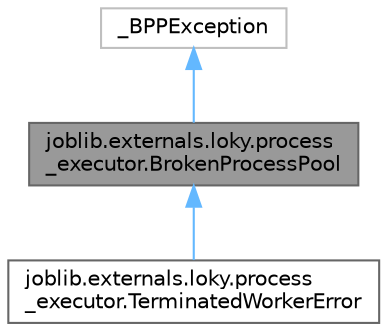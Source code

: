 digraph "joblib.externals.loky.process_executor.BrokenProcessPool"
{
 // LATEX_PDF_SIZE
  bgcolor="transparent";
  edge [fontname=Helvetica,fontsize=10,labelfontname=Helvetica,labelfontsize=10];
  node [fontname=Helvetica,fontsize=10,shape=box,height=0.2,width=0.4];
  Node1 [id="Node000001",label="joblib.externals.loky.process\l_executor.BrokenProcessPool",height=0.2,width=0.4,color="gray40", fillcolor="grey60", style="filled", fontcolor="black",tooltip=" "];
  Node2 -> Node1 [id="edge1_Node000001_Node000002",dir="back",color="steelblue1",style="solid",tooltip=" "];
  Node2 [id="Node000002",label="_BPPException",height=0.2,width=0.4,color="grey75", fillcolor="white", style="filled",URL="$d7/d6a/class__BPPException.html",tooltip=" "];
  Node1 -> Node3 [id="edge2_Node000001_Node000003",dir="back",color="steelblue1",style="solid",tooltip=" "];
  Node3 [id="Node000003",label="joblib.externals.loky.process\l_executor.TerminatedWorkerError",height=0.2,width=0.4,color="gray40", fillcolor="white", style="filled",URL="$dd/d85/classjoblib_1_1externals_1_1loky_1_1process__executor_1_1TerminatedWorkerError.html",tooltip=" "];
}
